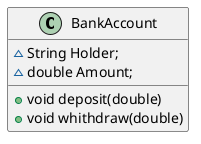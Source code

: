 @startuml
class BankAccount{
~String Holder;
~double Amount;
+void deposit(double)
+void whithdraw(double)
}
@enduml